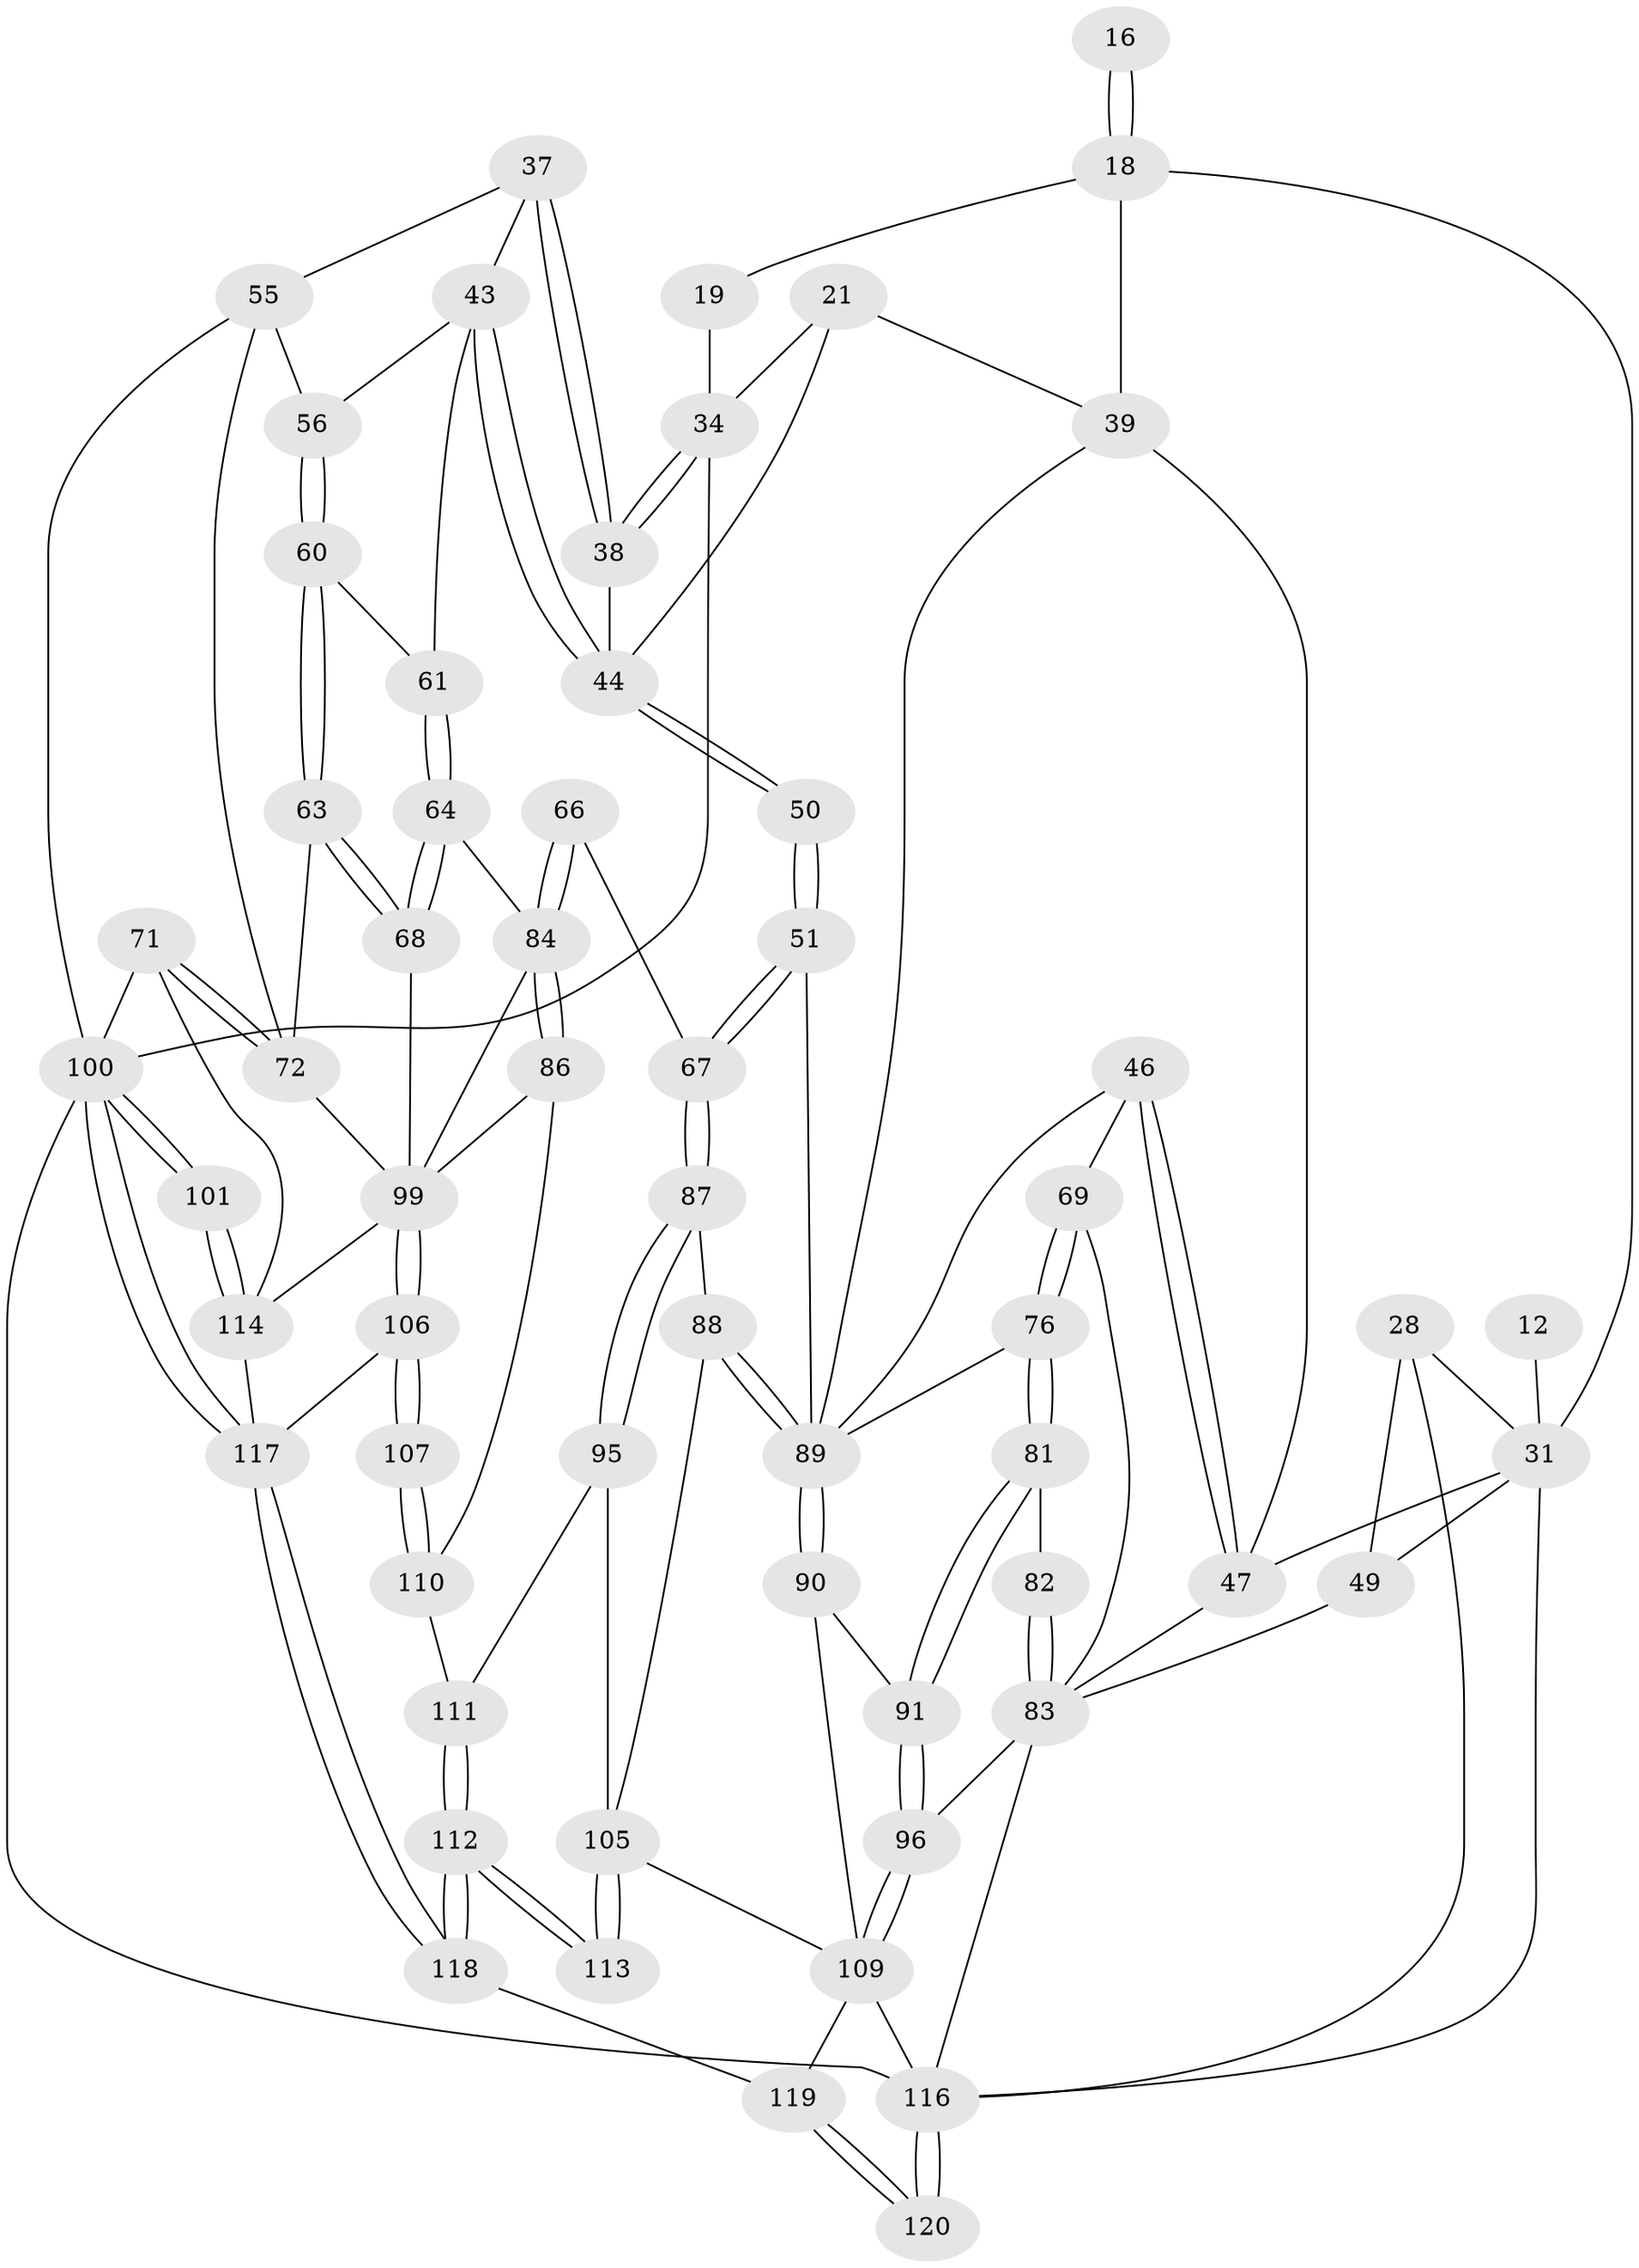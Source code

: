 // original degree distribution, {3: 0.016666666666666666, 6: 0.24166666666666667, 5: 0.48333333333333334, 4: 0.25833333333333336}
// Generated by graph-tools (version 1.1) at 2025/01/03/09/25 05:01:31]
// undirected, 60 vertices, 139 edges
graph export_dot {
graph [start="1"]
  node [color=gray90,style=filled];
  12 [pos="+0.16120007346276172+0.11270004277679331"];
  16 [pos="+0.45055644616946966+0.195700069007721"];
  18 [pos="+0.4977339524748849+0.23807537126299283",super="+8+9+17"];
  19 [pos="+0.7371215219594832+0.09424868210665145",super="+7"];
  21 [pos="+0.5339783251279783+0.29002380228368657"];
  28 [pos="+0+0.24810026451132322",super="+27"];
  31 [pos="+0.19036960468293393+0.30477371108063167",super="+25+15+26+13"];
  34 [pos="+0.7397875119474894+0.3036337672856651",super="+20+24"];
  37 [pos="+0.8061584003383049+0.34057466926523144"];
  38 [pos="+0.7463128847999683+0.31936495628872963"];
  39 [pos="+0.3722384836869059+0.3372596328543423",super="+22+29"];
  43 [pos="+0.6852864015117527+0.47962454717067954",super="+42"];
  44 [pos="+0.6559860568903879+0.47262144076565565",super="+40+41"];
  46 [pos="+0.2908468091097903+0.49635314433924077"];
  47 [pos="+0.2864993675640336+0.4938858737186689",super="+30"];
  49 [pos="+0+0.38520741848378903",super="+33"];
  50 [pos="+0.5735759155679014+0.4826766327223014"];
  51 [pos="+0.5115904628492537+0.56737967992571"];
  55 [pos="+0.8875836126859916+0.4339033073629462",super="+36"];
  56 [pos="+0.8771201915151537+0.44193648702217475"];
  60 [pos="+0.8558562047250718+0.4641171881522865"];
  61 [pos="+0.7096912274557271+0.49592083229244355"];
  63 [pos="+0.80667858161725+0.5981259057589821"];
  64 [pos="+0.7860838080482636+0.5983529044004295"];
  66 [pos="+0.6178158844936752+0.6511563576991503"];
  67 [pos="+0.5257105751441765+0.6129994183378444"];
  68 [pos="+0.8023200792466655+0.6016672720713618"];
  69 [pos="+0.19304455928987516+0.6046905818354814"];
  71 [pos="+1+0.7335658748688176",super="+58"];
  72 [pos="+0.9312465306142674+0.603135446942829",super="+62"];
  76 [pos="+0.2397504964338223+0.6935445847218348"];
  81 [pos="+0.19810846294077522+0.7212364961633544"];
  82 [pos="+0.1255979483734295+0.6834667289676254"];
  83 [pos="+0.04316829153081783+0.7891126638131836",super="+77+70"];
  84 [pos="+0.7003347374403348+0.7446042199828904",super="+80+65"];
  86 [pos="+0.7086621369732938+0.7678832832680504"];
  87 [pos="+0.5064723017085117+0.6822910104816681"];
  88 [pos="+0.4498575670422482+0.7283791546971535"];
  89 [pos="+0.3296761042486508+0.7517656448098855",super="+75+52"];
  90 [pos="+0.32137258789050943+0.8021353132253028"];
  91 [pos="+0.18454183024705156+0.7696729706049087"];
  95 [pos="+0.5538312942492094+0.7935949072083941"];
  96 [pos="+0.15712398786557957+0.8367207647488046"];
  99 [pos="+0.9127689179105364+0.7828020844201024",super="+85+73+74"];
  100 [pos="+1+1",super="+3+57"];
  101 [pos="+1+0.9611989743371061"];
  105 [pos="+0.3729033333767231+0.8752195452819208",super="+103"];
  106 [pos="+0.7842028578790153+0.9675311761889165"];
  107 [pos="+0.7421999131442659+0.9223358508506467"];
  109 [pos="+0.1671839706791469+0.8596774239228024",super="+108+104"];
  110 [pos="+0.6309409099781479+0.9022349891068174",super="+93+92"];
  111 [pos="+0.5947625493151166+0.9109066470276705",super="+94"];
  112 [pos="+0.5086271539645778+0.9980185641082666"];
  113 [pos="+0.4691926460471391+0.91253381834595"];
  114 [pos="+0.9489762554939484+0.9376264175236038",super="+98"];
  116 [pos="+0.11848598047795043+0.9332353711062215",super="+78+79"];
  117 [pos="+0.7932403093575557+1",super="+115"];
  118 [pos="+0.5076211052091496+1"];
  119 [pos="+0.30862350297334756+1"];
  120 [pos="+0.1582470849418306+1"];
  12 -- 31 [weight=3];
  16 -- 18 [weight=3];
  16 -- 18;
  18 -- 19;
  18 -- 39 [weight=2];
  18 -- 31 [weight=2];
  19 -- 34 [weight=3];
  21 -- 44;
  21 -- 39;
  21 -- 34;
  28 -- 49 [weight=2];
  28 -- 116;
  28 -- 31;
  31 -- 49;
  31 -- 116;
  31 -- 47;
  34 -- 38;
  34 -- 38;
  34 -- 100 [weight=2];
  37 -- 38;
  37 -- 38;
  37 -- 43;
  37 -- 55;
  38 -- 44;
  39 -- 89;
  39 -- 47;
  43 -- 44;
  43 -- 44;
  43 -- 61;
  43 -- 56;
  44 -- 50 [weight=2];
  44 -- 50;
  46 -- 47;
  46 -- 47;
  46 -- 69;
  46 -- 89;
  47 -- 83;
  49 -- 83 [weight=2];
  50 -- 51;
  50 -- 51;
  51 -- 67;
  51 -- 67;
  51 -- 89;
  55 -- 56;
  55 -- 72;
  55 -- 100;
  56 -- 60;
  56 -- 60;
  60 -- 61;
  60 -- 63;
  60 -- 63;
  61 -- 64;
  61 -- 64;
  63 -- 68;
  63 -- 68;
  63 -- 72;
  64 -- 68;
  64 -- 68;
  64 -- 84;
  66 -- 67;
  66 -- 84 [weight=2];
  66 -- 84;
  67 -- 87;
  67 -- 87;
  68 -- 99;
  69 -- 76;
  69 -- 76;
  69 -- 83;
  71 -- 72 [weight=2];
  71 -- 72;
  71 -- 114;
  71 -- 100;
  72 -- 99;
  76 -- 81;
  76 -- 81;
  76 -- 89;
  81 -- 82;
  81 -- 91;
  81 -- 91;
  82 -- 83 [weight=2];
  82 -- 83;
  83 -- 96;
  83 -- 116;
  84 -- 86;
  84 -- 86;
  84 -- 99;
  86 -- 110;
  86 -- 99;
  87 -- 88;
  87 -- 95;
  87 -- 95;
  88 -- 89;
  88 -- 89;
  88 -- 105;
  89 -- 90;
  89 -- 90;
  90 -- 91;
  90 -- 109;
  91 -- 96;
  91 -- 96;
  95 -- 111;
  95 -- 105;
  96 -- 109;
  96 -- 109;
  99 -- 106;
  99 -- 106;
  99 -- 114;
  100 -- 101;
  100 -- 101;
  100 -- 117;
  100 -- 117;
  100 -- 116 [weight=2];
  101 -- 114 [weight=2];
  101 -- 114;
  105 -- 113 [weight=2];
  105 -- 113;
  105 -- 109;
  106 -- 107;
  106 -- 107;
  106 -- 117;
  107 -- 110 [weight=2];
  107 -- 110;
  109 -- 116;
  109 -- 119;
  110 -- 111 [weight=2];
  111 -- 112;
  111 -- 112;
  112 -- 113;
  112 -- 113;
  112 -- 118;
  112 -- 118;
  114 -- 117;
  116 -- 120 [weight=2];
  116 -- 120;
  117 -- 118;
  117 -- 118;
  118 -- 119;
  119 -- 120;
  119 -- 120;
}
